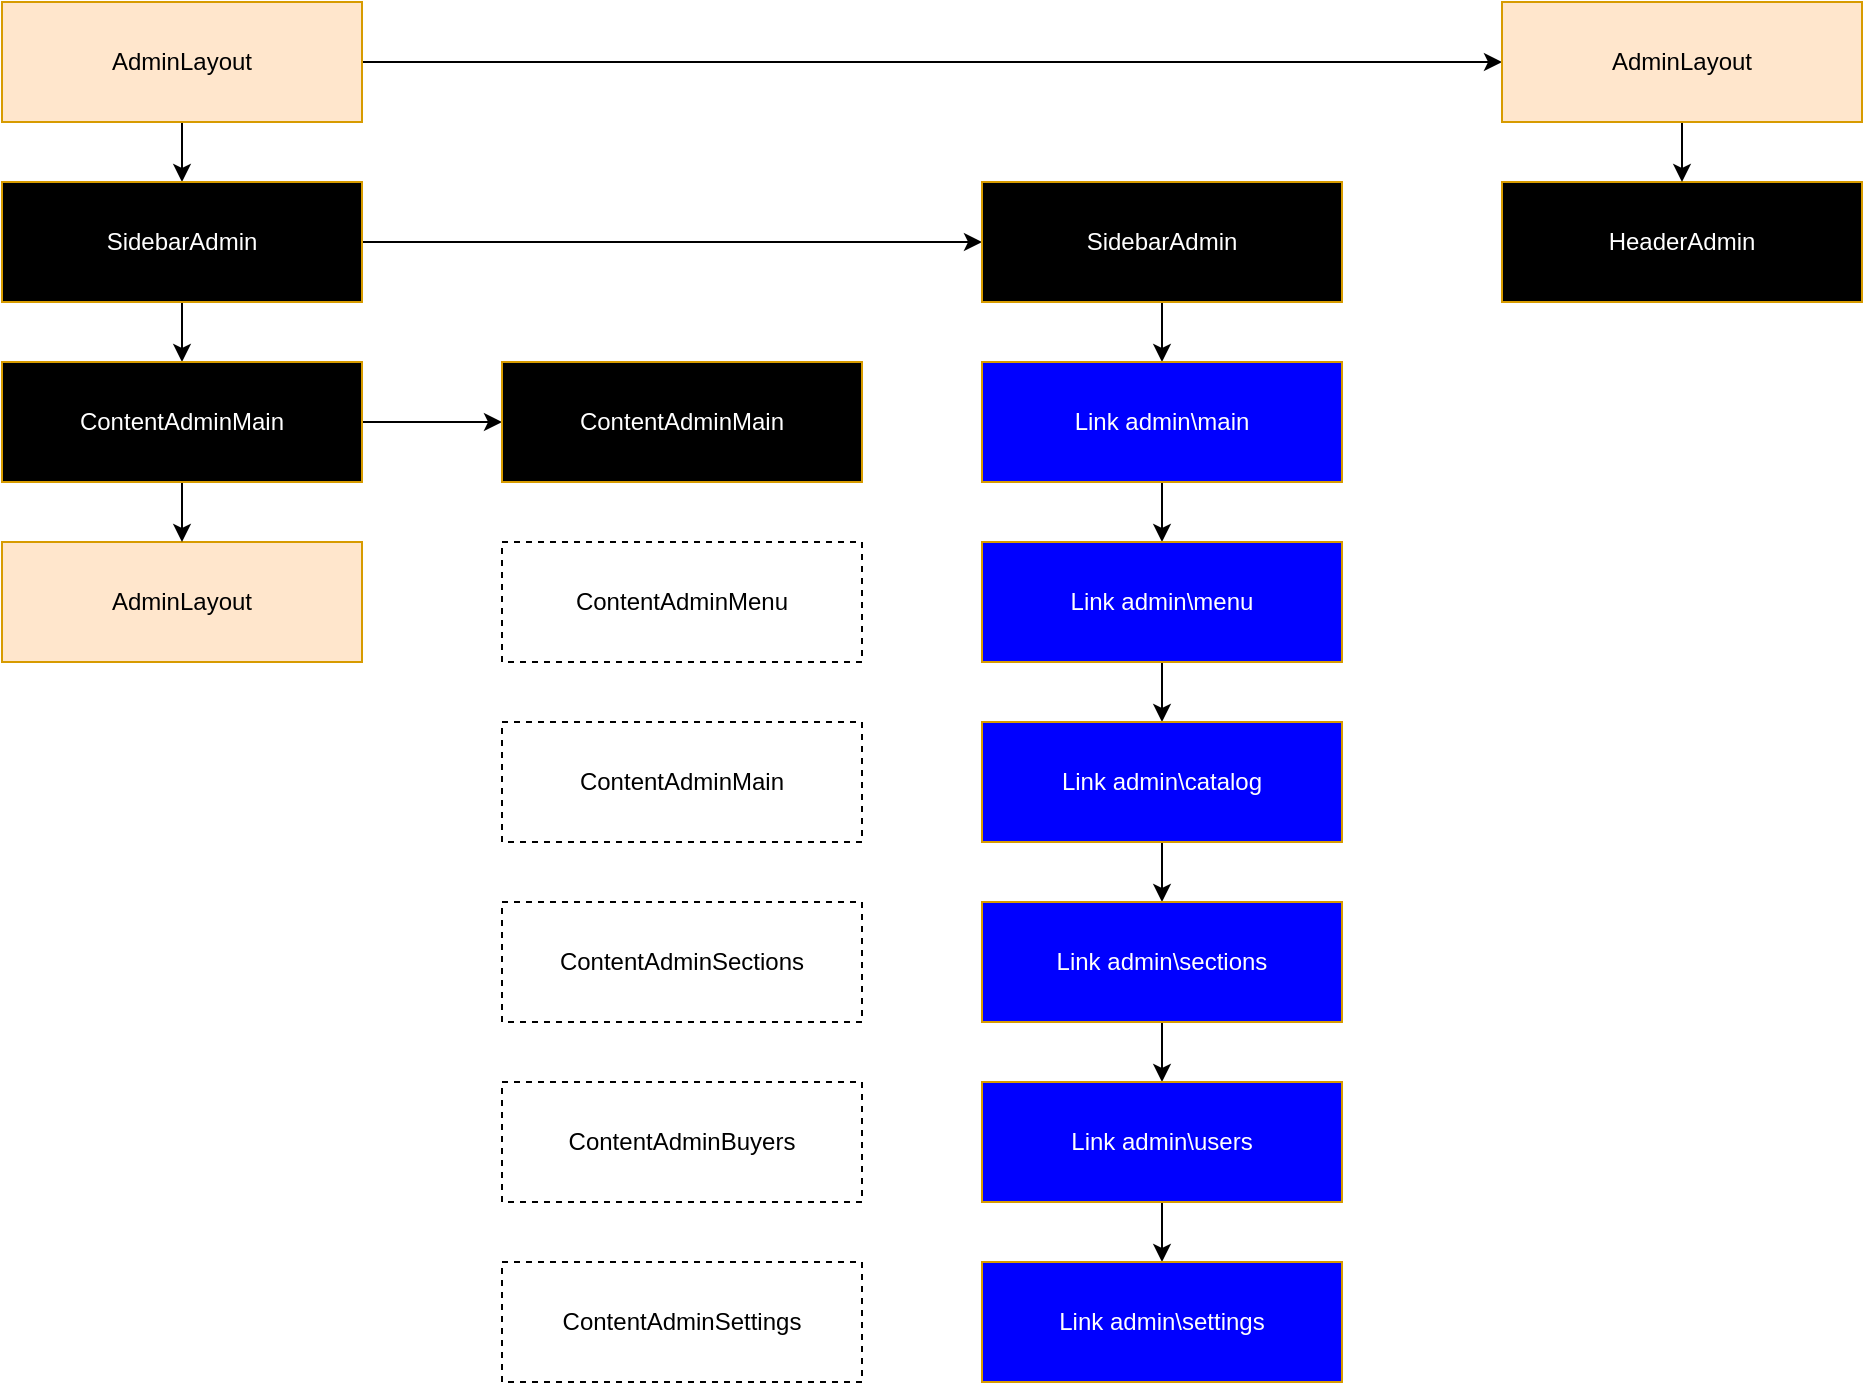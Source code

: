 <mxfile version="20.4.0" type="device" pages="2"><diagram id="y3ty3IF1qEvv7_HRoFi_" name="Admin Frontend"><mxGraphModel dx="1422" dy="762" grid="1" gridSize="10" guides="1" tooltips="1" connect="1" arrows="1" fold="1" page="1" pageScale="1" pageWidth="2000" pageHeight="2000" math="0" shadow="0"><root><mxCell id="0"/><mxCell id="1" parent="0"/><mxCell id="Lnm5FUQjWfvyAUHJbK82-27" style="edgeStyle=orthogonalEdgeStyle;rounded=0;orthogonalLoop=1;jettySize=auto;html=1;exitX=1;exitY=0.5;exitDx=0;exitDy=0;entryX=0;entryY=0.5;entryDx=0;entryDy=0;fontColor=#FFFFFF;" parent="1" source="TfjlJBafvdcLalEwBS8C-1" target="Lnm5FUQjWfvyAUHJbK82-26" edge="1"><mxGeometry relative="1" as="geometry"/></mxCell><mxCell id="KYYLbXUBdnmt9hhDFzb0-1" value="" style="edgeStyle=orthogonalEdgeStyle;rounded=0;orthogonalLoop=1;jettySize=auto;html=1;" parent="1" source="TfjlJBafvdcLalEwBS8C-1" target="Lnm5FUQjWfvyAUHJbK82-2" edge="1"><mxGeometry relative="1" as="geometry"/></mxCell><mxCell id="TfjlJBafvdcLalEwBS8C-1" value="AdminLayout" style="rounded=0;whiteSpace=wrap;html=1;fillColor=#ffe6cc;strokeColor=#d79b00;" parent="1" vertex="1"><mxGeometry x="110" y="150" width="180" height="60" as="geometry"/></mxCell><mxCell id="TfjlJBafvdcLalEwBS8C-8" value="AdminLayout" style="rounded=0;whiteSpace=wrap;html=1;fillColor=#ffe6cc;strokeColor=#d79b00;" parent="1" vertex="1"><mxGeometry x="110" y="420" width="180" height="60" as="geometry"/></mxCell><mxCell id="Lnm5FUQjWfvyAUHJbK82-1" value="HeaderAdmin" style="rounded=0;whiteSpace=wrap;html=1;fillColor=#000000;strokeColor=#d79b00;fontColor=#FFFFFF;" parent="1" vertex="1"><mxGeometry x="860" y="240" width="180" height="60" as="geometry"/></mxCell><mxCell id="Lnm5FUQjWfvyAUHJbK82-13" style="edgeStyle=orthogonalEdgeStyle;rounded=0;orthogonalLoop=1;jettySize=auto;html=1;exitX=0.5;exitY=1;exitDx=0;exitDy=0;entryX=0.5;entryY=0;entryDx=0;entryDy=0;fontColor=#FFFFFF;" parent="1" source="Lnm5FUQjWfvyAUHJbK82-2" target="Lnm5FUQjWfvyAUHJbK82-3" edge="1"><mxGeometry relative="1" as="geometry"/></mxCell><mxCell id="Lnm5FUQjWfvyAUHJbK82-15" style="edgeStyle=orthogonalEdgeStyle;rounded=0;orthogonalLoop=1;jettySize=auto;html=1;exitX=1;exitY=0.5;exitDx=0;exitDy=0;fontColor=#FFFFFF;" parent="1" source="Lnm5FUQjWfvyAUHJbK82-2" target="Lnm5FUQjWfvyAUHJbK82-4" edge="1"><mxGeometry relative="1" as="geometry"/></mxCell><mxCell id="Lnm5FUQjWfvyAUHJbK82-2" value="SidebarAdmin" style="rounded=0;whiteSpace=wrap;html=1;fillColor=#000000;strokeColor=#d79b00;fontColor=#FFFFFF;" parent="1" vertex="1"><mxGeometry x="110" y="240" width="180" height="60" as="geometry"/></mxCell><mxCell id="Lnm5FUQjWfvyAUHJbK82-14" style="edgeStyle=orthogonalEdgeStyle;rounded=0;orthogonalLoop=1;jettySize=auto;html=1;exitX=0.5;exitY=1;exitDx=0;exitDy=0;fontColor=#FFFFFF;" parent="1" source="Lnm5FUQjWfvyAUHJbK82-3" target="TfjlJBafvdcLalEwBS8C-8" edge="1"><mxGeometry relative="1" as="geometry"/></mxCell><mxCell id="Lnm5FUQjWfvyAUHJbK82-25" value="" style="edgeStyle=orthogonalEdgeStyle;rounded=0;orthogonalLoop=1;jettySize=auto;html=1;fontColor=#FFFFFF;" parent="1" source="Lnm5FUQjWfvyAUHJbK82-3" target="Lnm5FUQjWfvyAUHJbK82-23" edge="1"><mxGeometry relative="1" as="geometry"/></mxCell><mxCell id="Lnm5FUQjWfvyAUHJbK82-3" value="ContentAdminMain" style="rounded=0;whiteSpace=wrap;html=1;fillColor=#000000;strokeColor=#d79b00;fontColor=#FFFFFF;" parent="1" vertex="1"><mxGeometry x="110" y="330" width="180" height="60" as="geometry"/></mxCell><mxCell id="Lnm5FUQjWfvyAUHJbK82-16" style="edgeStyle=orthogonalEdgeStyle;rounded=0;orthogonalLoop=1;jettySize=auto;html=1;exitX=0.5;exitY=1;exitDx=0;exitDy=0;entryX=0.5;entryY=0;entryDx=0;entryDy=0;fontColor=#FFFFFF;" parent="1" source="Lnm5FUQjWfvyAUHJbK82-4" target="Lnm5FUQjWfvyAUHJbK82-5" edge="1"><mxGeometry relative="1" as="geometry"/></mxCell><mxCell id="Lnm5FUQjWfvyAUHJbK82-4" value="SidebarAdmin" style="rounded=0;whiteSpace=wrap;html=1;fillColor=#000000;strokeColor=#d79b00;fontColor=#FFFFFF;" parent="1" vertex="1"><mxGeometry x="600" y="240" width="180" height="60" as="geometry"/></mxCell><mxCell id="Lnm5FUQjWfvyAUHJbK82-17" style="edgeStyle=orthogonalEdgeStyle;rounded=0;orthogonalLoop=1;jettySize=auto;html=1;exitX=0.5;exitY=1;exitDx=0;exitDy=0;entryX=0.5;entryY=0;entryDx=0;entryDy=0;fontColor=#FFFFFF;" parent="1" source="Lnm5FUQjWfvyAUHJbK82-5" target="Lnm5FUQjWfvyAUHJbK82-6" edge="1"><mxGeometry relative="1" as="geometry"/></mxCell><mxCell id="Lnm5FUQjWfvyAUHJbK82-5" value="Link admin\main" style="rounded=0;whiteSpace=wrap;html=1;fillColor=#0000FF;strokeColor=#d79b00;fontColor=#FFFFFF;" parent="1" vertex="1"><mxGeometry x="600" y="330" width="180" height="60" as="geometry"/></mxCell><mxCell id="Lnm5FUQjWfvyAUHJbK82-18" value="" style="edgeStyle=orthogonalEdgeStyle;rounded=0;orthogonalLoop=1;jettySize=auto;html=1;fontColor=#FFFFFF;" parent="1" source="Lnm5FUQjWfvyAUHJbK82-6" target="Lnm5FUQjWfvyAUHJbK82-7" edge="1"><mxGeometry relative="1" as="geometry"/></mxCell><mxCell id="Lnm5FUQjWfvyAUHJbK82-6" value="Link admin\menu" style="rounded=0;whiteSpace=wrap;html=1;fillColor=#0000FF;strokeColor=#d79b00;fontColor=#FFFFFF;" parent="1" vertex="1"><mxGeometry x="600" y="420" width="180" height="60" as="geometry"/></mxCell><mxCell id="Lnm5FUQjWfvyAUHJbK82-20" value="" style="edgeStyle=orthogonalEdgeStyle;rounded=0;orthogonalLoop=1;jettySize=auto;html=1;fontColor=#FFFFFF;" parent="1" source="Lnm5FUQjWfvyAUHJbK82-7" target="Lnm5FUQjWfvyAUHJbK82-8" edge="1"><mxGeometry relative="1" as="geometry"/></mxCell><mxCell id="Lnm5FUQjWfvyAUHJbK82-7" value="Link admin\catalog" style="rounded=0;whiteSpace=wrap;html=1;fillColor=#0000FF;strokeColor=#d79b00;fontColor=#FFFFFF;" parent="1" vertex="1"><mxGeometry x="600" y="510" width="180" height="60" as="geometry"/></mxCell><mxCell id="Lnm5FUQjWfvyAUHJbK82-21" value="" style="edgeStyle=orthogonalEdgeStyle;rounded=0;orthogonalLoop=1;jettySize=auto;html=1;fontColor=#FFFFFF;" parent="1" source="Lnm5FUQjWfvyAUHJbK82-8" target="Lnm5FUQjWfvyAUHJbK82-9" edge="1"><mxGeometry relative="1" as="geometry"/></mxCell><mxCell id="Lnm5FUQjWfvyAUHJbK82-8" value="Link admin\sections" style="rounded=0;whiteSpace=wrap;html=1;fillColor=#0000FF;strokeColor=#d79b00;fontColor=#FFFFFF;" parent="1" vertex="1"><mxGeometry x="600" y="600" width="180" height="60" as="geometry"/></mxCell><mxCell id="Lnm5FUQjWfvyAUHJbK82-22" value="" style="edgeStyle=orthogonalEdgeStyle;rounded=0;orthogonalLoop=1;jettySize=auto;html=1;fontColor=#FFFFFF;" parent="1" source="Lnm5FUQjWfvyAUHJbK82-9" target="Lnm5FUQjWfvyAUHJbK82-10" edge="1"><mxGeometry relative="1" as="geometry"/></mxCell><mxCell id="Lnm5FUQjWfvyAUHJbK82-9" value="Link admin\users" style="rounded=0;whiteSpace=wrap;html=1;fillColor=#0000FF;strokeColor=#d79b00;fontColor=#FFFFFF;" parent="1" vertex="1"><mxGeometry x="600" y="690" width="180" height="60" as="geometry"/></mxCell><mxCell id="Lnm5FUQjWfvyAUHJbK82-10" value="Link admin\settings" style="rounded=0;whiteSpace=wrap;html=1;fillColor=#0000FF;strokeColor=#d79b00;fontColor=#FFFFFF;" parent="1" vertex="1"><mxGeometry x="600" y="780" width="180" height="60" as="geometry"/></mxCell><mxCell id="Lnm5FUQjWfvyAUHJbK82-23" value="ContentAdminMain" style="rounded=0;whiteSpace=wrap;html=1;fillColor=#000000;strokeColor=#d79b00;fontColor=#FFFFFF;" parent="1" vertex="1"><mxGeometry x="360" y="330" width="180" height="60" as="geometry"/></mxCell><mxCell id="Lnm5FUQjWfvyAUHJbK82-24" value="Text" style="text;html=1;align=center;verticalAlign=middle;resizable=0;points=[];autosize=1;strokeColor=none;fillColor=none;fontColor=#FFFFFF;" parent="1" vertex="1"><mxGeometry x="880" y="460" width="40" height="20" as="geometry"/></mxCell><mxCell id="Lnm5FUQjWfvyAUHJbK82-28" value="" style="edgeStyle=orthogonalEdgeStyle;rounded=0;orthogonalLoop=1;jettySize=auto;html=1;fontColor=#FFFFFF;" parent="1" source="Lnm5FUQjWfvyAUHJbK82-26" target="Lnm5FUQjWfvyAUHJbK82-1" edge="1"><mxGeometry relative="1" as="geometry"/></mxCell><mxCell id="Lnm5FUQjWfvyAUHJbK82-26" value="AdminLayout" style="rounded=0;whiteSpace=wrap;html=1;fillColor=#ffe6cc;strokeColor=#d79b00;" parent="1" vertex="1"><mxGeometry x="860" y="150" width="180" height="60" as="geometry"/></mxCell><mxCell id="B54bf4WMhzYb4HVWYB5m-1" value="ContentAdminMenu" style="rounded=0;whiteSpace=wrap;html=1;fillColor=#FFFFFF;strokeColor=#000000;fontColor=#000000;fillStyle=auto;dashed=1;" vertex="1" parent="1"><mxGeometry x="360" y="420" width="180" height="60" as="geometry"/></mxCell><mxCell id="B54bf4WMhzYb4HVWYB5m-2" value="ContentAdminMain" style="rounded=0;whiteSpace=wrap;html=1;fillColor=#FFFFFF;strokeColor=#000000;fontColor=#000000;fillStyle=auto;dashed=1;" vertex="1" parent="1"><mxGeometry x="360" y="510" width="180" height="60" as="geometry"/></mxCell><mxCell id="B54bf4WMhzYb4HVWYB5m-3" value="ContentAdminSections" style="rounded=0;whiteSpace=wrap;html=1;fillColor=#FFFFFF;strokeColor=#000000;fontColor=#000000;fillStyle=auto;dashed=1;" vertex="1" parent="1"><mxGeometry x="360" y="600" width="180" height="60" as="geometry"/></mxCell><mxCell id="B54bf4WMhzYb4HVWYB5m-4" value="ContentAdminBuyers" style="rounded=0;whiteSpace=wrap;html=1;fillColor=#FFFFFF;strokeColor=#000000;fontColor=#000000;fillStyle=auto;dashed=1;" vertex="1" parent="1"><mxGeometry x="360" y="690" width="180" height="60" as="geometry"/></mxCell><mxCell id="B54bf4WMhzYb4HVWYB5m-5" value="ContentAdminSettings" style="rounded=0;whiteSpace=wrap;html=1;fillColor=#FFFFFF;strokeColor=#000000;fontColor=#000000;fillStyle=auto;dashed=1;" vertex="1" parent="1"><mxGeometry x="360" y="780" width="180" height="60" as="geometry"/></mxCell></root></mxGraphModel></diagram><diagram id="WG7RHVSNt35h0nU3T_CJ" name="DB"><mxGraphModel dx="3555" dy="1905" grid="1" gridSize="10" guides="1" tooltips="1" connect="1" arrows="1" fold="1" page="1" pageScale="1" pageWidth="2000" pageHeight="2000" math="0" shadow="0"><root><mxCell id="PJwwnjKNIrOmF94pEZzt-0"/><mxCell id="PJwwnjKNIrOmF94pEZzt-1" parent="PJwwnjKNIrOmF94pEZzt-0"/><mxCell id="mLEfpGkEj4Xu0XnnnVGU-7" value="" style="edgeStyle=entityRelationEdgeStyle;fontSize=12;html=1;endArrow=ERoneToMany;rounded=0;exitX=0.998;exitY=0.565;exitDx=0;exitDy=0;exitPerimeter=0;entryX=-0.008;entryY=0.788;entryDx=0;entryDy=0;entryPerimeter=0;" parent="PJwwnjKNIrOmF94pEZzt-1" source="RsmHLLd07lTIPKuzx6u--11" target="mLEfpGkEj4Xu0XnnnVGU-6" edge="1"><mxGeometry width="100" height="100" relative="1" as="geometry"><mxPoint x="900" y="597" as="sourcePoint"/><mxPoint x="980" y="640" as="targetPoint"/></mxGeometry></mxCell><mxCell id="PJwwnjKNIrOmF94pEZzt-2" value="enum UserRole" style="swimlane;fontStyle=0;childLayout=stackLayout;horizontal=1;startSize=26;fillColor=#e0e0e0;horizontalStack=0;resizeParent=1;resizeParentMax=0;resizeLast=0;collapsible=1;marginBottom=0;swimlaneFillColor=#ffffff;align=center;fontSize=14;strokeColor=#D79B00;" parent="PJwwnjKNIrOmF94pEZzt-1" vertex="1"><mxGeometry x="250" y="510" width="140" height="78" as="geometry"><mxRectangle x="540" y="250" width="140" height="26" as="alternateBounds"/></mxGeometry></mxCell><mxCell id="PJwwnjKNIrOmF94pEZzt-4" value="ADMIN=&quot;admin&quot;" style="text;strokeColor=none;fillColor=none;spacingLeft=4;spacingRight=4;overflow=hidden;rotatable=0;points=[[0,0.5],[1,0.5]];portConstraint=eastwest;fontSize=12;" parent="PJwwnjKNIrOmF94pEZzt-2" vertex="1"><mxGeometry y="26" width="140" height="26" as="geometry"/></mxCell><mxCell id="PJwwnjKNIrOmF94pEZzt-5" value="USER=&quot;user&quot;" style="text;strokeColor=none;fillColor=none;spacingLeft=4;spacingRight=4;overflow=hidden;rotatable=0;points=[[0,0.5],[1,0.5]];portConstraint=eastwest;fontSize=12;" parent="PJwwnjKNIrOmF94pEZzt-2" vertex="1"><mxGeometry y="52" width="140" height="26" as="geometry"/></mxCell><mxCell id="PJwwnjKNIrOmF94pEZzt-6" value="UserEntity" style="swimlane;childLayout=stackLayout;horizontal=1;startSize=30;horizontalStack=0;fillColor=#008cff;fontColor=#FFFFFF;rounded=1;fontSize=14;fontStyle=0;strokeWidth=2;resizeParent=0;resizeLast=1;shadow=0;dashed=0;align=center;" parent="PJwwnjKNIrOmF94pEZzt-1" vertex="1"><mxGeometry x="30" y="510" width="160" height="120" as="geometry"/></mxCell><mxCell id="PJwwnjKNIrOmF94pEZzt-7" value="id: number&#10;email: string&#10;password: string&#10;name: string&#10;role: UserRole" style="align=left;strokeColor=none;fillColor=none;spacingLeft=4;fontSize=12;verticalAlign=top;resizable=0;rotatable=0;part=1;" parent="PJwwnjKNIrOmF94pEZzt-6" vertex="1"><mxGeometry y="30" width="160" height="90" as="geometry"/></mxCell><mxCell id="RsmHLLd07lTIPKuzx6u--4" value="MENUS" style="text;html=1;align=center;verticalAlign=middle;resizable=0;points=[];autosize=1;strokeColor=none;fillColor=none;fontSize=22;fontStyle=1" parent="PJwwnjKNIrOmF94pEZzt-1" vertex="1"><mxGeometry x="760" y="440" width="100" height="40" as="geometry"/></mxCell><mxCell id="RsmHLLd07lTIPKuzx6u--7" value="MenuEntity" style="swimlane;childLayout=stackLayout;horizontal=1;startSize=30;horizontalStack=0;fillColor=#008cff;fontColor=#FFFFFF;rounded=1;fontSize=14;fontStyle=0;strokeWidth=2;resizeParent=0;resizeLast=1;shadow=0;dashed=0;align=center;" parent="PJwwnjKNIrOmF94pEZzt-1" vertex="1"><mxGeometry x="480" y="510" width="160" height="90" as="geometry"/></mxCell><mxCell id="RsmHLLd07lTIPKuzx6u--8" value="id: number&#10;name: string&#10;item: MenuItem[]" style="align=left;strokeColor=none;fillColor=none;spacingLeft=4;fontSize=12;verticalAlign=top;resizable=0;rotatable=0;part=1;" parent="RsmHLLd07lTIPKuzx6u--7" vertex="1"><mxGeometry y="30" width="160" height="60" as="geometry"/></mxCell><mxCell id="RsmHLLd07lTIPKuzx6u--13" value="" style="edgeStyle=entityRelationEdgeStyle;fontSize=12;html=1;endArrow=ERoneToMany;rounded=0;entryX=-0.002;entryY=0.801;entryDx=0;entryDy=0;entryPerimeter=0;exitX=1;exitY=0.75;exitDx=0;exitDy=0;" parent="PJwwnjKNIrOmF94pEZzt-1" source="RsmHLLd07lTIPKuzx6u--8" target="RsmHLLd07lTIPKuzx6u--11" edge="1"><mxGeometry width="100" height="100" relative="1" as="geometry"><mxPoint x="640" y="680" as="sourcePoint"/><mxPoint x="720" y="607" as="targetPoint"/></mxGeometry></mxCell><mxCell id="RsmHLLd07lTIPKuzx6u--14" value="USERS" style="text;html=1;align=center;verticalAlign=middle;resizable=0;points=[];autosize=1;strokeColor=none;fillColor=none;fontSize=22;fontStyle=1" parent="PJwwnjKNIrOmF94pEZzt-1" vertex="1"><mxGeometry x="160" y="460" width="100" height="40" as="geometry"/></mxCell><mxCell id="RsmHLLd07lTIPKuzx6u--16" value="SECTIONS" style="text;html=1;align=center;verticalAlign=middle;resizable=0;points=[];autosize=1;strokeColor=none;fillColor=none;fontSize=22;fontStyle=1" parent="PJwwnjKNIrOmF94pEZzt-1" vertex="1"><mxGeometry x="1500" y="450" width="140" height="40" as="geometry"/></mxCell><mxCell id="RsmHLLd07lTIPKuzx6u--18" value="ElementEntity" style="swimlane;childLayout=stackLayout;horizontal=1;startSize=30;horizontalStack=0;fillColor=#008cff;fontColor=#FFFFFF;rounded=1;fontSize=14;fontStyle=0;strokeWidth=2;resizeParent=0;resizeLast=1;shadow=0;dashed=0;align=center;" parent="PJwwnjKNIrOmF94pEZzt-1" vertex="1"><mxGeometry x="1500" y="600" width="180" height="130" as="geometry"/></mxCell><mxCell id="RsmHLLd07lTIPKuzx6u--19" value="id: number&#10;name: string&#10;slug: string&#10;text_elements: TextSection[]&#10;img_elements: ImgSection[]&#10;section_id: number" style="align=left;strokeColor=none;fillColor=none;spacingLeft=4;fontSize=12;verticalAlign=top;resizable=0;rotatable=0;part=1;" parent="RsmHLLd07lTIPKuzx6u--18" vertex="1"><mxGeometry y="30" width="180" height="100" as="geometry"/></mxCell><mxCell id="RsmHLLd07lTIPKuzx6u--20" value="TextElementEntity" style="swimlane;childLayout=stackLayout;horizontal=1;startSize=30;horizontalStack=0;fillColor=#008cff;fontColor=#FFFFFF;rounded=1;fontSize=14;fontStyle=0;strokeWidth=2;resizeParent=0;resizeLast=1;shadow=0;dashed=0;align=center;" parent="PJwwnjKNIrOmF94pEZzt-1" vertex="1"><mxGeometry x="1800" y="520" width="160" height="120" as="geometry"/></mxCell><mxCell id="RsmHLLd07lTIPKuzx6u--21" value="id: number&#10;name: string&#10;slug: string&#10;text: string&#10;element_id: number" style="align=left;strokeColor=none;fillColor=none;spacingLeft=4;fontSize=12;verticalAlign=top;resizable=0;rotatable=0;part=1;" parent="RsmHLLd07lTIPKuzx6u--20" vertex="1"><mxGeometry y="30" width="160" height="90" as="geometry"/></mxCell><mxCell id="mLEfpGkEj4Xu0XnnnVGU-0" value="ImgElementEntity" style="swimlane;childLayout=stackLayout;horizontal=1;startSize=30;horizontalStack=0;fillColor=#008cff;fontColor=#FFFFFF;rounded=1;fontSize=14;fontStyle=0;strokeWidth=2;resizeParent=0;resizeLast=1;shadow=0;dashed=0;align=center;" parent="PJwwnjKNIrOmF94pEZzt-1" vertex="1"><mxGeometry x="1800" y="670" width="160" height="120" as="geometry"/></mxCell><mxCell id="mLEfpGkEj4Xu0XnnnVGU-1" value="id: number&#10;name: string&#10;slug: string&#10;filename: string&#10;element_id: number" style="align=left;strokeColor=none;fillColor=none;spacingLeft=4;fontSize=12;verticalAlign=top;resizable=0;rotatable=0;part=1;" parent="mLEfpGkEj4Xu0XnnnVGU-0" vertex="1"><mxGeometry y="30" width="160" height="90" as="geometry"/></mxCell><mxCell id="mLEfpGkEj4Xu0XnnnVGU-2" value="" style="edgeStyle=entityRelationEdgeStyle;fontSize=12;html=1;endArrow=ERoneToMany;rounded=0;entryX=0;entryY=0.75;entryDx=0;entryDy=0;exitX=1;exitY=0.572;exitDx=0;exitDy=0;exitPerimeter=0;" parent="PJwwnjKNIrOmF94pEZzt-1" source="RsmHLLd07lTIPKuzx6u--19" target="RsmHLLd07lTIPKuzx6u--21" edge="1"><mxGeometry width="100" height="100" relative="1" as="geometry"><mxPoint x="1680" y="680" as="sourcePoint"/><mxPoint x="1759.68" y="607.09" as="targetPoint"/></mxGeometry></mxCell><mxCell id="mLEfpGkEj4Xu0XnnnVGU-3" value="" style="edgeStyle=entityRelationEdgeStyle;fontSize=12;html=1;endArrow=ERoneToMany;rounded=0;entryX=0;entryY=0.75;entryDx=0;entryDy=0;" parent="PJwwnjKNIrOmF94pEZzt-1" target="mLEfpGkEj4Xu0XnnnVGU-1" edge="1"><mxGeometry width="100" height="100" relative="1" as="geometry"><mxPoint x="1680" y="700" as="sourcePoint"/><mxPoint x="1810" y="627.5" as="targetPoint"/></mxGeometry></mxCell><mxCell id="mLEfpGkEj4Xu0XnnnVGU-5" value="SubMenuItemEntity" style="swimlane;childLayout=stackLayout;horizontal=1;startSize=30;horizontalStack=0;fillColor=#008cff;fontColor=#FFFFFF;rounded=1;fontSize=14;fontStyle=0;strokeWidth=2;resizeParent=0;resizeLast=1;shadow=0;dashed=0;align=center;" parent="PJwwnjKNIrOmF94pEZzt-1" vertex="1"><mxGeometry x="980" y="510" width="160" height="120" as="geometry"/></mxCell><mxCell id="mLEfpGkEj4Xu0XnnnVGU-6" value="id: number&#10;serial_number: number&#10;name: string&#10;link: string&#10;menu_item_id: number" style="align=left;strokeColor=none;fillColor=none;spacingLeft=4;fontSize=12;verticalAlign=top;resizable=0;rotatable=0;part=1;" parent="mLEfpGkEj4Xu0XnnnVGU-5" vertex="1"><mxGeometry y="30" width="160" height="90" as="geometry"/></mxCell><mxCell id="RsmHLLd07lTIPKuzx6u--10" value="MenuItemEntity" style="swimlane;childLayout=stackLayout;horizontal=1;startSize=30;horizontalStack=0;fillColor=#008cff;fontColor=#FFFFFF;rounded=1;fontSize=14;fontStyle=0;strokeWidth=2;resizeParent=0;resizeLast=1;shadow=0;dashed=0;align=center;" parent="PJwwnjKNIrOmF94pEZzt-1" vertex="1"><mxGeometry x="720" y="510" width="190" height="130" as="geometry"/></mxCell><mxCell id="RsmHLLd07lTIPKuzx6u--11" value="id: number&#10;serial_number: number&#10;name: string&#10;submenu_items: SubMenuItem[]&#10;link: string&#10;menu_id: number" style="align=left;strokeColor=none;fillColor=none;spacingLeft=4;fontSize=12;verticalAlign=top;resizable=0;rotatable=0;part=1;" parent="RsmHLLd07lTIPKuzx6u--10" vertex="1"><mxGeometry y="30" width="190" height="100" as="geometry"/></mxCell><mxCell id="mZnA2GYZkuLBao74AhR1-0" value="SectionEntity" style="swimlane;childLayout=stackLayout;horizontal=1;startSize=30;horizontalStack=0;fillColor=#008cff;fontColor=#FFFFFF;rounded=1;fontSize=14;fontStyle=0;strokeWidth=2;resizeParent=0;resizeLast=1;shadow=0;dashed=0;align=center;" parent="PJwwnjKNIrOmF94pEZzt-1" vertex="1"><mxGeometry x="1240" y="570" width="150" height="130" as="geometry"/></mxCell><mxCell id="mZnA2GYZkuLBao74AhR1-1" value="id: number&#10;name: string&#10;slug: string&#10;elements: Element[]" style="align=left;strokeColor=none;fillColor=none;spacingLeft=4;fontSize=12;verticalAlign=top;resizable=0;rotatable=0;part=1;" parent="mZnA2GYZkuLBao74AhR1-0" vertex="1"><mxGeometry y="30" width="150" height="100" as="geometry"/></mxCell><mxCell id="mZnA2GYZkuLBao74AhR1-2" value="" style="edgeStyle=entityRelationEdgeStyle;fontSize=12;html=1;endArrow=ERoneToMany;rounded=0;entryX=0;entryY=0.848;entryDx=0;entryDy=0;exitX=1.002;exitY=0.57;exitDx=0;exitDy=0;exitPerimeter=0;entryPerimeter=0;" parent="PJwwnjKNIrOmF94pEZzt-1" source="mZnA2GYZkuLBao74AhR1-1" target="RsmHLLd07lTIPKuzx6u--19" edge="1"><mxGeometry width="100" height="100" relative="1" as="geometry"><mxPoint x="1390" y="660" as="sourcePoint"/><mxPoint x="1540" y="800" as="targetPoint"/></mxGeometry></mxCell></root></mxGraphModel></diagram></mxfile>